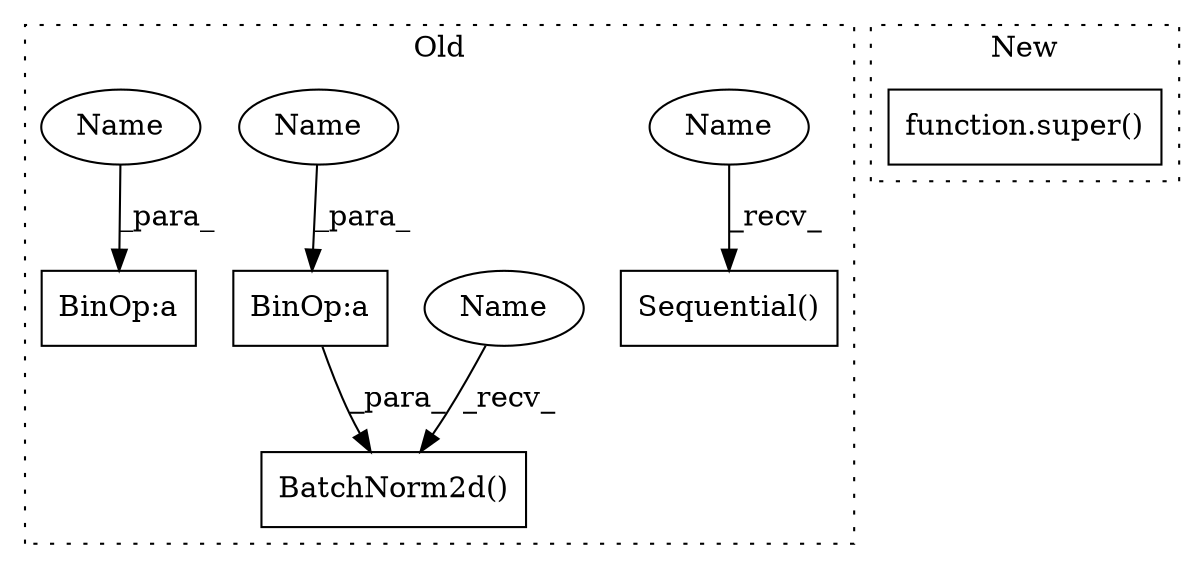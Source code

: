 digraph G {
subgraph cluster0 {
1 [label="BatchNorm2d()" a="75" s="2054,2090" l="15,1" shape="box"];
3 [label="BinOp:a" a="82" s="2083" l="1" shape="box"];
4 [label="BinOp:a" a="82" s="1780" l="1" shape="box"];
5 [label="Sequential()" a="75" s="1814" l="15" shape="box"];
6 [label="Name" a="87" s="1814" l="2" shape="ellipse"];
7 [label="Name" a="87" s="2054" l="2" shape="ellipse"];
8 [label="Name" a="87" s="2084" l="6" shape="ellipse"];
9 [label="Name" a="87" s="1781" l="6" shape="ellipse"];
label = "Old";
style="dotted";
}
subgraph cluster1 {
2 [label="function.super()" a="75" s="2861" l="7" shape="box"];
label = "New";
style="dotted";
}
3 -> 1 [label="_para_"];
6 -> 5 [label="_recv_"];
7 -> 1 [label="_recv_"];
8 -> 3 [label="_para_"];
9 -> 4 [label="_para_"];
}